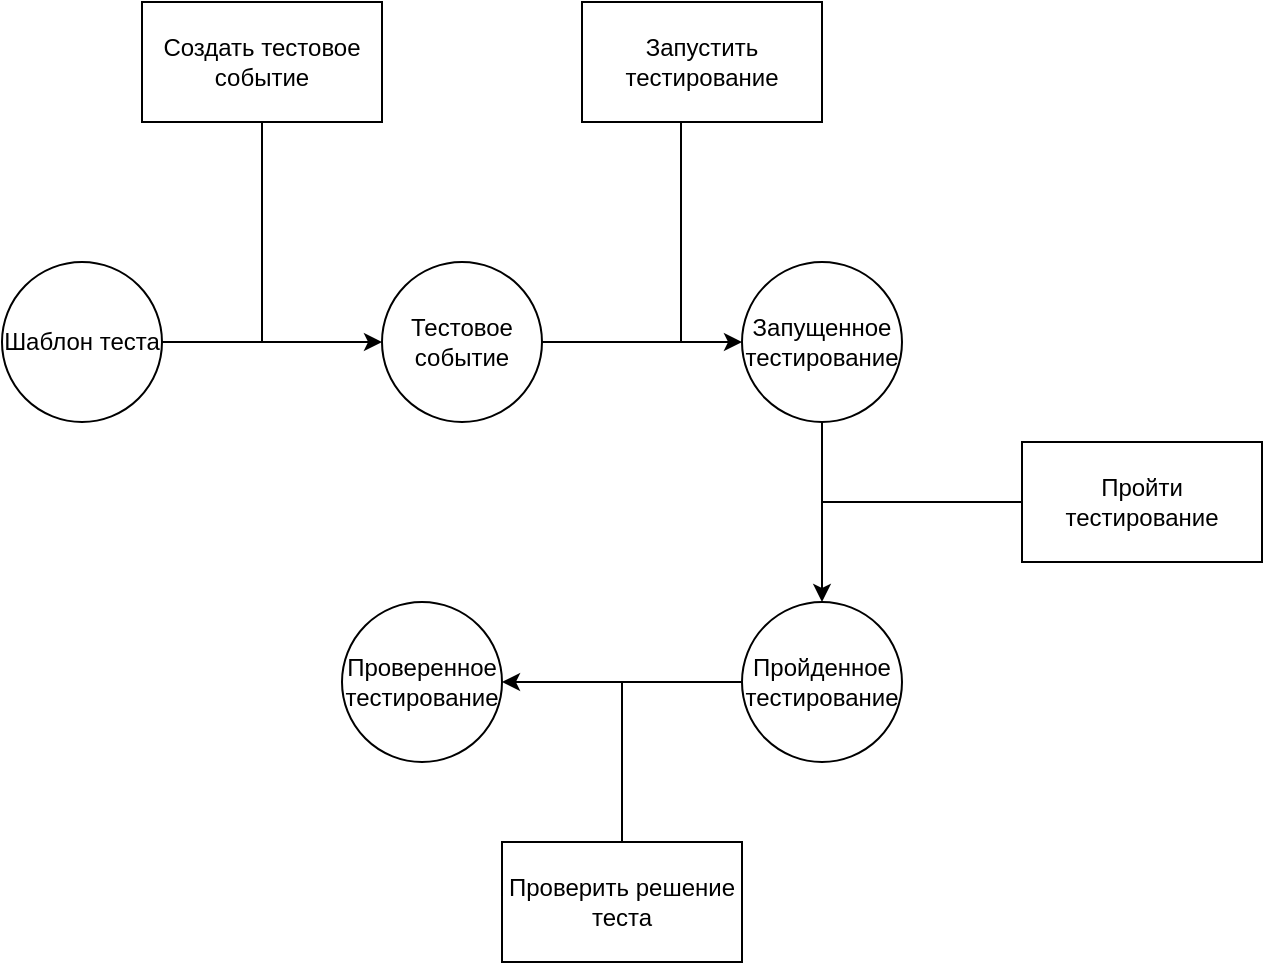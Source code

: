 <mxfile version="10.5.9" type="device"><diagram id="l5WUMwNuXPhuaX393Y0s" name="Page-1"><mxGraphModel dx="1154" dy="717" grid="1" gridSize="10" guides="1" tooltips="1" connect="1" arrows="1" fold="1" page="1" pageScale="1" pageWidth="827" pageHeight="1169" math="0" shadow="0"><root><mxCell id="0"/><mxCell id="1" parent="0"/><mxCell id="lU8e0F9zkJoyZhM8Yngm-1" value="Шаблон теста" style="ellipse;whiteSpace=wrap;html=1;aspect=fixed;" parent="1" vertex="1"><mxGeometry x="100" y="200" width="80" height="80" as="geometry"/></mxCell><mxCell id="lU8e0F9zkJoyZhM8Yngm-2" value="Тестовое событие&lt;br&gt;" style="ellipse;whiteSpace=wrap;html=1;aspect=fixed;" parent="1" vertex="1"><mxGeometry x="290" y="200" width="80" height="80" as="geometry"/></mxCell><mxCell id="lU8e0F9zkJoyZhM8Yngm-3" value="Запущенное тестирование" style="ellipse;whiteSpace=wrap;html=1;aspect=fixed;" parent="1" vertex="1"><mxGeometry x="470" y="200" width="80" height="80" as="geometry"/></mxCell><mxCell id="lU8e0F9zkJoyZhM8Yngm-4" value="Пройденное тестирование" style="ellipse;whiteSpace=wrap;html=1;aspect=fixed;" parent="1" vertex="1"><mxGeometry x="470" y="370" width="80" height="80" as="geometry"/></mxCell><mxCell id="lU8e0F9zkJoyZhM8Yngm-5" value="Проверенное тестирование" style="ellipse;whiteSpace=wrap;html=1;aspect=fixed;" parent="1" vertex="1"><mxGeometry x="270" y="370" width="80" height="80" as="geometry"/></mxCell><mxCell id="lU8e0F9zkJoyZhM8Yngm-6" value="" style="endArrow=classic;html=1;exitX=1;exitY=0.5;exitDx=0;exitDy=0;entryX=0;entryY=0.5;entryDx=0;entryDy=0;" parent="1" source="lU8e0F9zkJoyZhM8Yngm-1" target="lU8e0F9zkJoyZhM8Yngm-2" edge="1"><mxGeometry width="50" height="50" relative="1" as="geometry"><mxPoint x="100" y="530" as="sourcePoint"/><mxPoint x="150" y="480" as="targetPoint"/></mxGeometry></mxCell><mxCell id="lU8e0F9zkJoyZhM8Yngm-7" value="Создать тестовое событие" style="rounded=0;whiteSpace=wrap;html=1;" parent="1" vertex="1"><mxGeometry x="170" y="70" width="120" height="60" as="geometry"/></mxCell><mxCell id="lU8e0F9zkJoyZhM8Yngm-8" value="Запустить тестирование" style="rounded=0;whiteSpace=wrap;html=1;" parent="1" vertex="1"><mxGeometry x="390" y="70" width="120" height="60" as="geometry"/></mxCell><mxCell id="lU8e0F9zkJoyZhM8Yngm-9" value="Пройти тестирование" style="rounded=0;whiteSpace=wrap;html=1;" parent="1" vertex="1"><mxGeometry x="610" y="290" width="120" height="60" as="geometry"/></mxCell><mxCell id="lU8e0F9zkJoyZhM8Yngm-10" value="Проверить решение теста" style="rounded=0;whiteSpace=wrap;html=1;" parent="1" vertex="1"><mxGeometry x="350" y="490" width="120" height="60" as="geometry"/></mxCell><mxCell id="lU8e0F9zkJoyZhM8Yngm-11" value="" style="endArrow=classic;html=1;exitX=1;exitY=0.5;exitDx=0;exitDy=0;entryX=0;entryY=0.5;entryDx=0;entryDy=0;" parent="1" source="lU8e0F9zkJoyZhM8Yngm-2" target="lU8e0F9zkJoyZhM8Yngm-3" edge="1"><mxGeometry width="50" height="50" relative="1" as="geometry"><mxPoint x="370" y="330" as="sourcePoint"/><mxPoint x="420" y="280" as="targetPoint"/></mxGeometry></mxCell><mxCell id="lU8e0F9zkJoyZhM8Yngm-12" value="" style="endArrow=classic;html=1;exitX=0.5;exitY=1;exitDx=0;exitDy=0;entryX=0.5;entryY=0;entryDx=0;entryDy=0;" parent="1" source="lU8e0F9zkJoyZhM8Yngm-3" target="lU8e0F9zkJoyZhM8Yngm-4" edge="1"><mxGeometry width="50" height="50" relative="1" as="geometry"><mxPoint x="540" y="360" as="sourcePoint"/><mxPoint x="590" y="310" as="targetPoint"/></mxGeometry></mxCell><mxCell id="lU8e0F9zkJoyZhM8Yngm-13" value="" style="endArrow=classic;html=1;exitX=0;exitY=0.5;exitDx=0;exitDy=0;entryX=1;entryY=0.5;entryDx=0;entryDy=0;" parent="1" source="lU8e0F9zkJoyZhM8Yngm-4" target="lU8e0F9zkJoyZhM8Yngm-5" edge="1"><mxGeometry width="50" height="50" relative="1" as="geometry"><mxPoint x="100" y="630" as="sourcePoint"/><mxPoint x="150" y="580" as="targetPoint"/></mxGeometry></mxCell><mxCell id="lU8e0F9zkJoyZhM8Yngm-14" value="" style="endArrow=none;html=1;entryX=0.5;entryY=1;entryDx=0;entryDy=0;" parent="1" target="lU8e0F9zkJoyZhM8Yngm-7" edge="1"><mxGeometry width="50" height="50" relative="1" as="geometry"><mxPoint x="230" y="240" as="sourcePoint"/><mxPoint x="150" y="580" as="targetPoint"/></mxGeometry></mxCell><mxCell id="lU8e0F9zkJoyZhM8Yngm-15" value="" style="endArrow=none;html=1;entryX=0.5;entryY=1;entryDx=0;entryDy=0;" parent="1" edge="1"><mxGeometry width="50" height="50" relative="1" as="geometry"><mxPoint x="439.5" y="240" as="sourcePoint"/><mxPoint x="439.5" y="130" as="targetPoint"/></mxGeometry></mxCell><mxCell id="lU8e0F9zkJoyZhM8Yngm-16" value="" style="endArrow=none;html=1;entryX=0;entryY=0.5;entryDx=0;entryDy=0;" parent="1" target="lU8e0F9zkJoyZhM8Yngm-9" edge="1"><mxGeometry width="50" height="50" relative="1" as="geometry"><mxPoint x="510" y="320" as="sourcePoint"/><mxPoint x="620" y="185" as="targetPoint"/></mxGeometry></mxCell><mxCell id="lU8e0F9zkJoyZhM8Yngm-17" value="" style="endArrow=none;html=1;entryX=0.5;entryY=0;entryDx=0;entryDy=0;" parent="1" target="lU8e0F9zkJoyZhM8Yngm-10" edge="1"><mxGeometry width="50" height="50" relative="1" as="geometry"><mxPoint x="410" y="410" as="sourcePoint"/><mxPoint x="650" y="510" as="targetPoint"/></mxGeometry></mxCell></root></mxGraphModel></diagram></mxfile>
